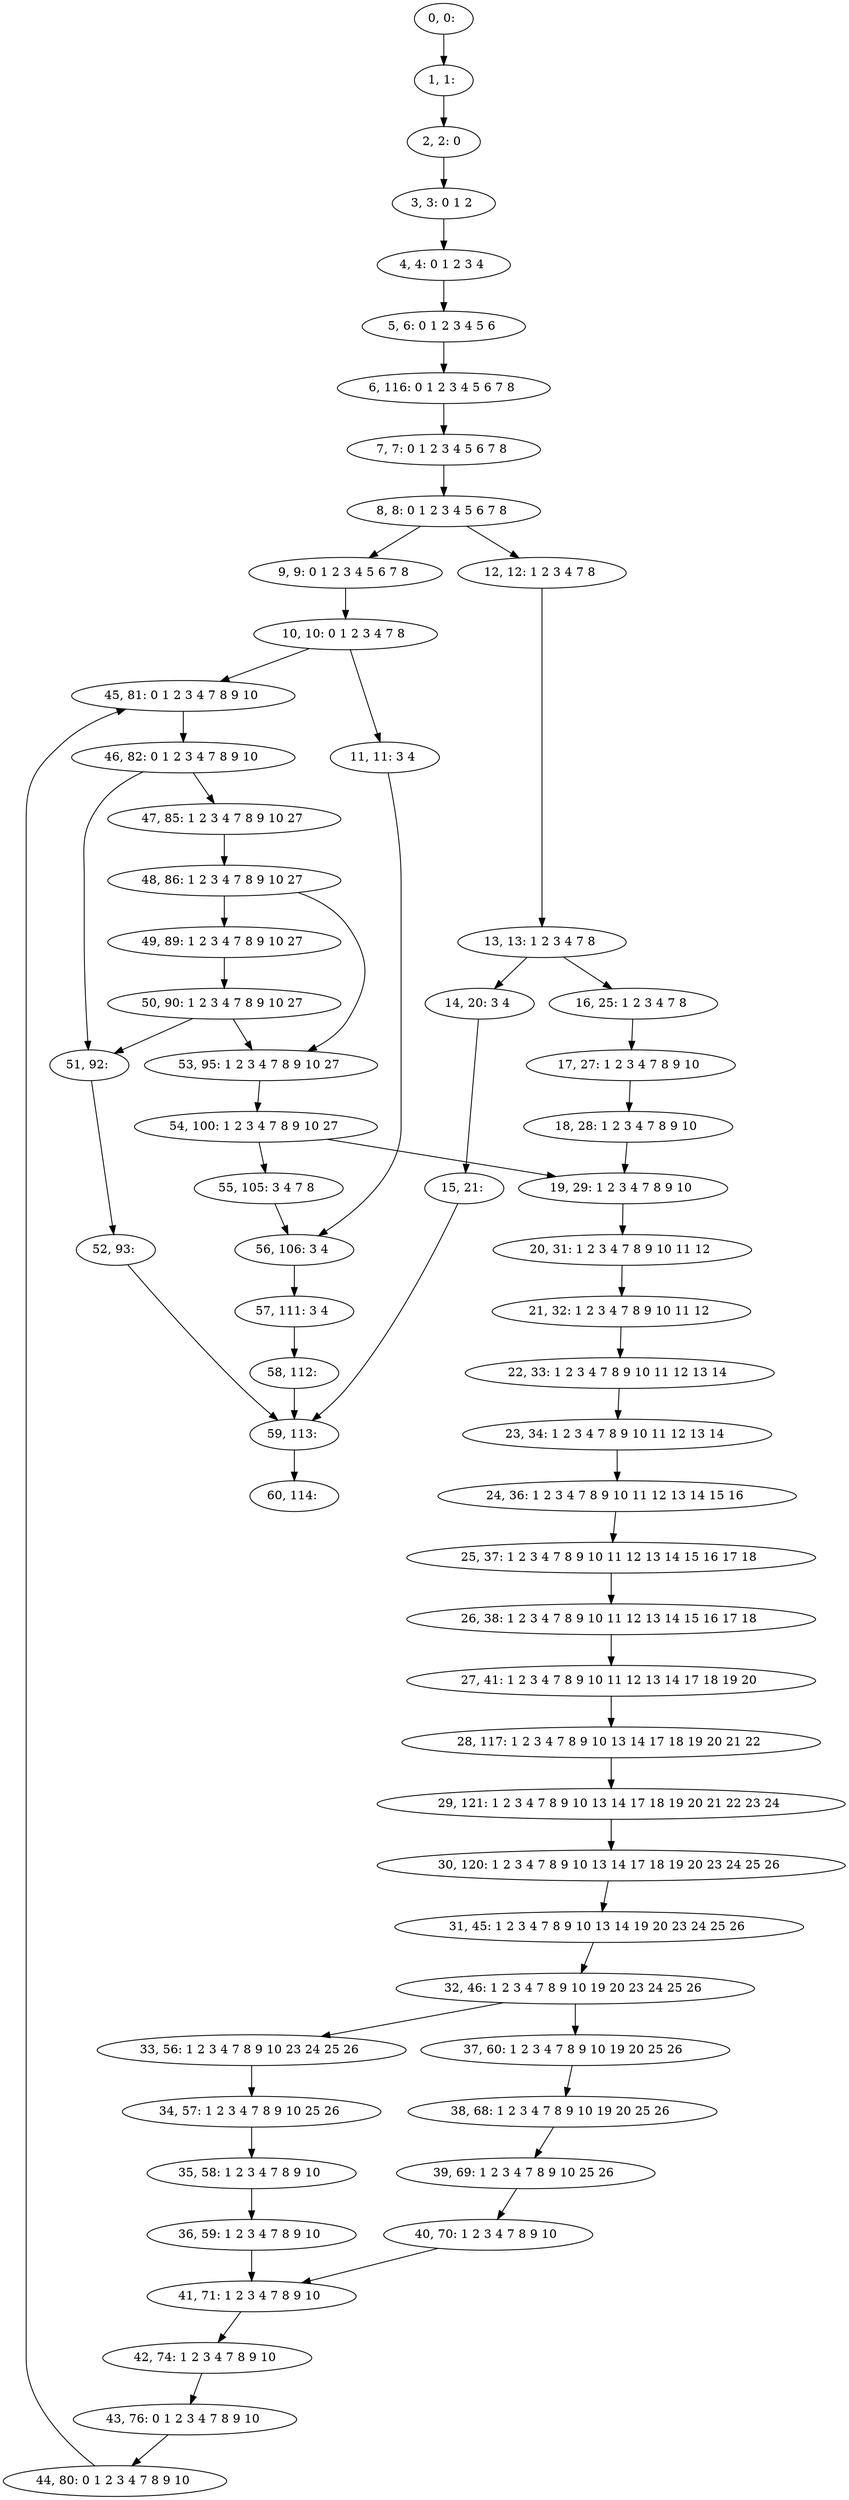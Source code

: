 digraph G {
0[label="0, 0: "];
1[label="1, 1: "];
2[label="2, 2: 0 "];
3[label="3, 3: 0 1 2 "];
4[label="4, 4: 0 1 2 3 4 "];
5[label="5, 6: 0 1 2 3 4 5 6 "];
6[label="6, 116: 0 1 2 3 4 5 6 7 8 "];
7[label="7, 7: 0 1 2 3 4 5 6 7 8 "];
8[label="8, 8: 0 1 2 3 4 5 6 7 8 "];
9[label="9, 9: 0 1 2 3 4 5 6 7 8 "];
10[label="10, 10: 0 1 2 3 4 7 8 "];
11[label="11, 11: 3 4 "];
12[label="12, 12: 1 2 3 4 7 8 "];
13[label="13, 13: 1 2 3 4 7 8 "];
14[label="14, 20: 3 4 "];
15[label="15, 21: "];
16[label="16, 25: 1 2 3 4 7 8 "];
17[label="17, 27: 1 2 3 4 7 8 9 10 "];
18[label="18, 28: 1 2 3 4 7 8 9 10 "];
19[label="19, 29: 1 2 3 4 7 8 9 10 "];
20[label="20, 31: 1 2 3 4 7 8 9 10 11 12 "];
21[label="21, 32: 1 2 3 4 7 8 9 10 11 12 "];
22[label="22, 33: 1 2 3 4 7 8 9 10 11 12 13 14 "];
23[label="23, 34: 1 2 3 4 7 8 9 10 11 12 13 14 "];
24[label="24, 36: 1 2 3 4 7 8 9 10 11 12 13 14 15 16 "];
25[label="25, 37: 1 2 3 4 7 8 9 10 11 12 13 14 15 16 17 18 "];
26[label="26, 38: 1 2 3 4 7 8 9 10 11 12 13 14 15 16 17 18 "];
27[label="27, 41: 1 2 3 4 7 8 9 10 11 12 13 14 17 18 19 20 "];
28[label="28, 117: 1 2 3 4 7 8 9 10 13 14 17 18 19 20 21 22 "];
29[label="29, 121: 1 2 3 4 7 8 9 10 13 14 17 18 19 20 21 22 23 24 "];
30[label="30, 120: 1 2 3 4 7 8 9 10 13 14 17 18 19 20 23 24 25 26 "];
31[label="31, 45: 1 2 3 4 7 8 9 10 13 14 19 20 23 24 25 26 "];
32[label="32, 46: 1 2 3 4 7 8 9 10 19 20 23 24 25 26 "];
33[label="33, 56: 1 2 3 4 7 8 9 10 23 24 25 26 "];
34[label="34, 57: 1 2 3 4 7 8 9 10 25 26 "];
35[label="35, 58: 1 2 3 4 7 8 9 10 "];
36[label="36, 59: 1 2 3 4 7 8 9 10 "];
37[label="37, 60: 1 2 3 4 7 8 9 10 19 20 25 26 "];
38[label="38, 68: 1 2 3 4 7 8 9 10 19 20 25 26 "];
39[label="39, 69: 1 2 3 4 7 8 9 10 25 26 "];
40[label="40, 70: 1 2 3 4 7 8 9 10 "];
41[label="41, 71: 1 2 3 4 7 8 9 10 "];
42[label="42, 74: 1 2 3 4 7 8 9 10 "];
43[label="43, 76: 0 1 2 3 4 7 8 9 10 "];
44[label="44, 80: 0 1 2 3 4 7 8 9 10 "];
45[label="45, 81: 0 1 2 3 4 7 8 9 10 "];
46[label="46, 82: 0 1 2 3 4 7 8 9 10 "];
47[label="47, 85: 1 2 3 4 7 8 9 10 27 "];
48[label="48, 86: 1 2 3 4 7 8 9 10 27 "];
49[label="49, 89: 1 2 3 4 7 8 9 10 27 "];
50[label="50, 90: 1 2 3 4 7 8 9 10 27 "];
51[label="51, 92: "];
52[label="52, 93: "];
53[label="53, 95: 1 2 3 4 7 8 9 10 27 "];
54[label="54, 100: 1 2 3 4 7 8 9 10 27 "];
55[label="55, 105: 3 4 7 8 "];
56[label="56, 106: 3 4 "];
57[label="57, 111: 3 4 "];
58[label="58, 112: "];
59[label="59, 113: "];
60[label="60, 114: "];
0->1 ;
1->2 ;
2->3 ;
3->4 ;
4->5 ;
5->6 ;
6->7 ;
7->8 ;
8->9 ;
8->12 ;
9->10 ;
10->11 ;
10->45 ;
11->56 ;
12->13 ;
13->14 ;
13->16 ;
14->15 ;
15->59 ;
16->17 ;
17->18 ;
18->19 ;
19->20 ;
20->21 ;
21->22 ;
22->23 ;
23->24 ;
24->25 ;
25->26 ;
26->27 ;
27->28 ;
28->29 ;
29->30 ;
30->31 ;
31->32 ;
32->33 ;
32->37 ;
33->34 ;
34->35 ;
35->36 ;
36->41 ;
37->38 ;
38->39 ;
39->40 ;
40->41 ;
41->42 ;
42->43 ;
43->44 ;
44->45 ;
45->46 ;
46->47 ;
46->51 ;
47->48 ;
48->49 ;
48->53 ;
49->50 ;
50->51 ;
50->53 ;
51->52 ;
52->59 ;
53->54 ;
54->55 ;
54->19 ;
55->56 ;
56->57 ;
57->58 ;
58->59 ;
59->60 ;
}
